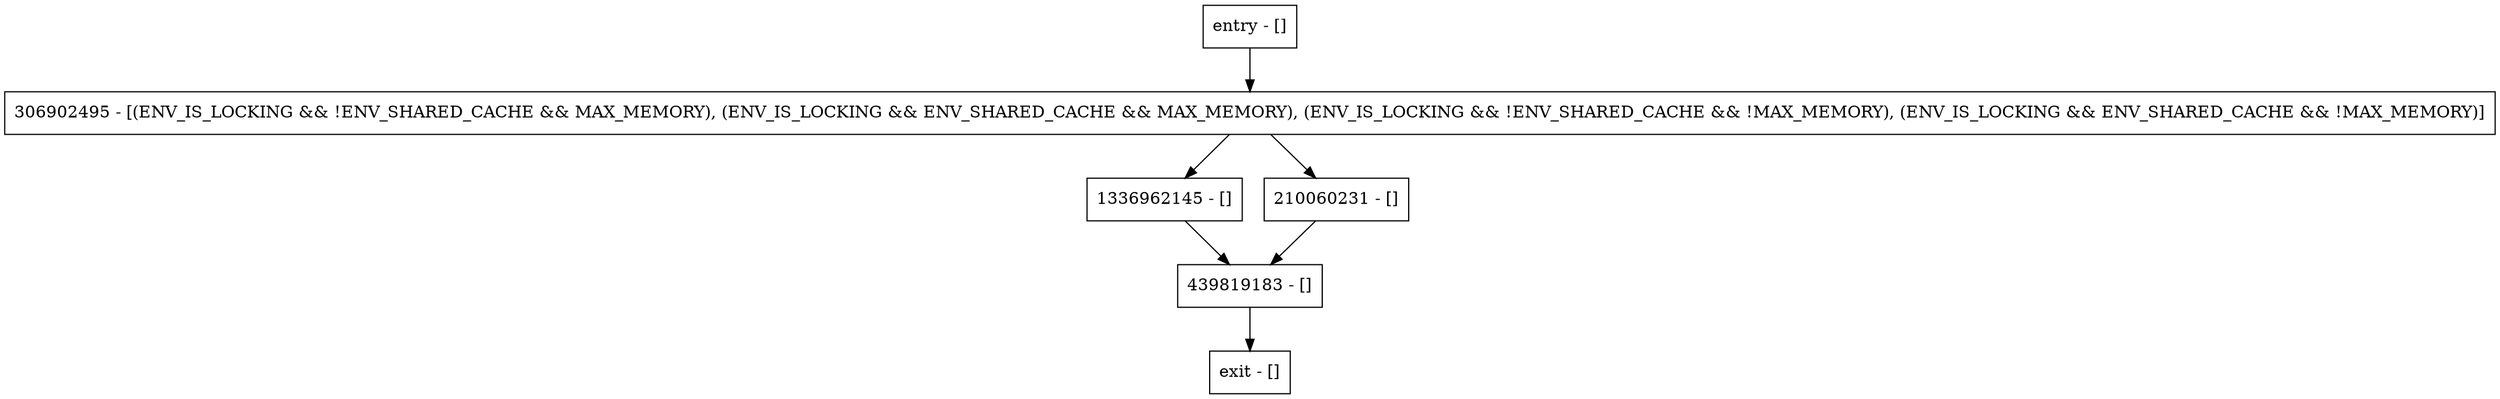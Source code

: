 digraph <init> {
node [shape=record];
entry [label="entry - []"];
exit [label="exit - []"];
1336962145 [label="1336962145 - []"];
439819183 [label="439819183 - []"];
306902495 [label="306902495 - [(ENV_IS_LOCKING && !ENV_SHARED_CACHE && MAX_MEMORY), (ENV_IS_LOCKING && ENV_SHARED_CACHE && MAX_MEMORY), (ENV_IS_LOCKING && !ENV_SHARED_CACHE && !MAX_MEMORY), (ENV_IS_LOCKING && ENV_SHARED_CACHE && !MAX_MEMORY)]"];
210060231 [label="210060231 - []"];
entry;
exit;
entry -> 306902495;
1336962145 -> 439819183;
439819183 -> exit;
306902495 -> 1336962145;
306902495 -> 210060231;
210060231 -> 439819183;
}
